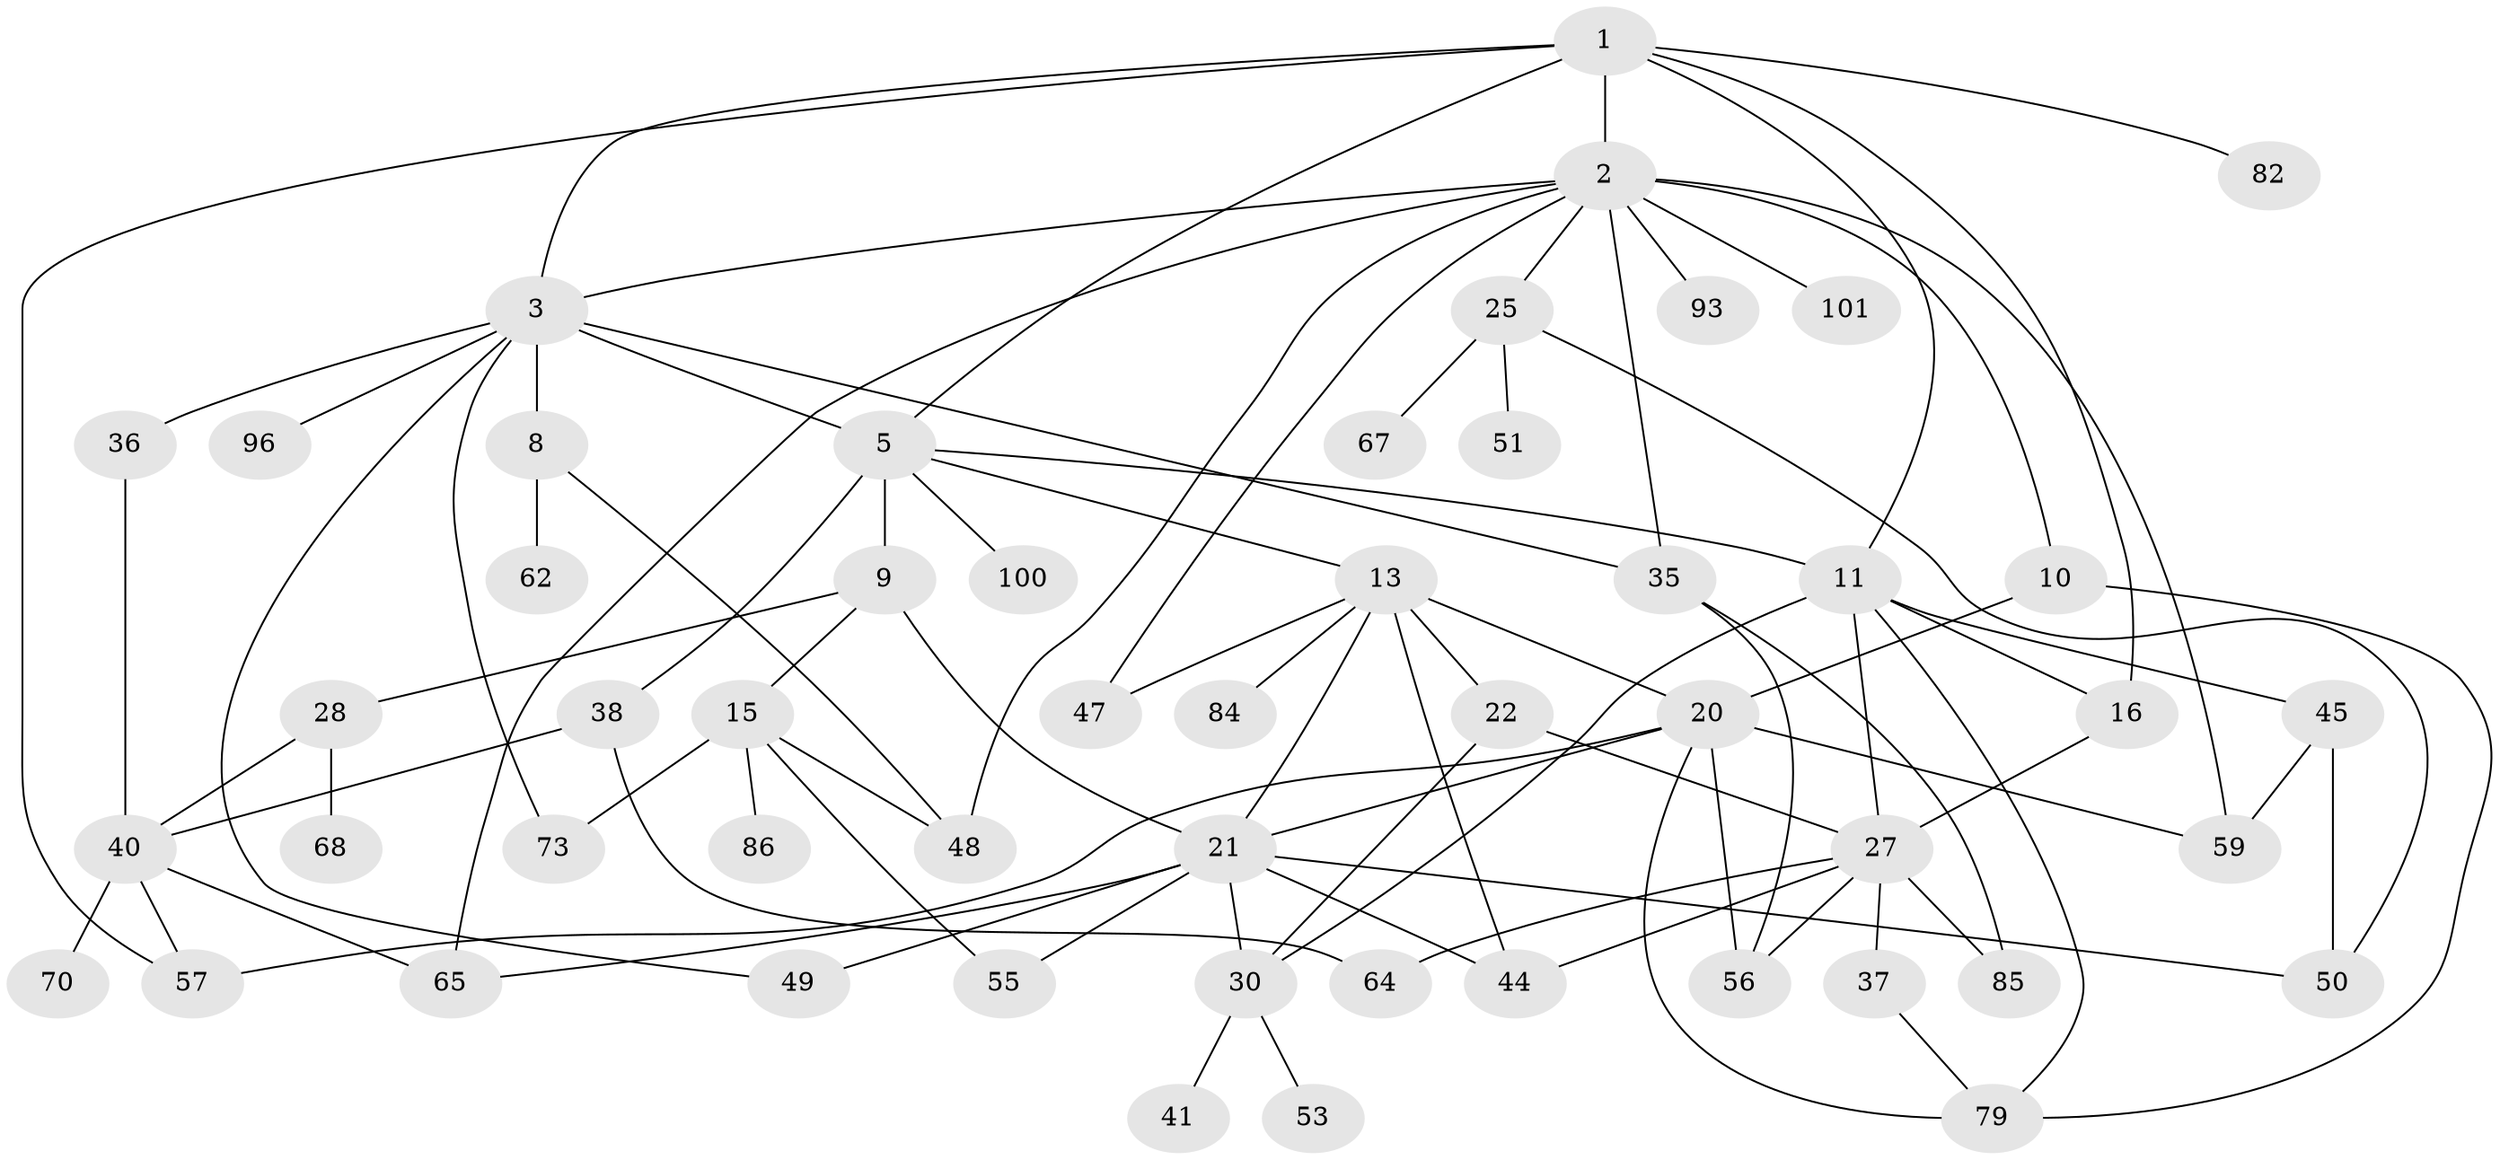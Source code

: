 // original degree distribution, {5: 0.057692307692307696, 7: 0.028846153846153848, 4: 0.1346153846153846, 6: 0.038461538461538464, 2: 0.28846153846153844, 3: 0.2403846153846154, 1: 0.21153846153846154}
// Generated by graph-tools (version 1.1) at 2025/17/03/04/25 18:17:02]
// undirected, 52 vertices, 88 edges
graph export_dot {
graph [start="1"]
  node [color=gray90,style=filled];
  1 [super="+29"];
  2 [super="+4+6"];
  3 [super="+66"];
  5 [super="+43+98+7"];
  8 [super="+87"];
  9 [super="+26"];
  10 [super="+12"];
  11 [super="+89+58+72"];
  13 [super="+17"];
  15 [super="+19"];
  16 [super="+18"];
  20 [super="+102+92+24"];
  21 [super="+23+80+32"];
  22;
  25 [super="+34+77"];
  27 [super="+81+90+63"];
  28;
  30 [super="+39"];
  35 [super="+69"];
  36;
  37;
  38;
  40 [super="+54+46"];
  41;
  44 [super="+103+74"];
  45 [super="+78"];
  47;
  48 [super="+52"];
  49;
  50;
  51;
  53;
  55;
  56;
  57 [super="+61+75"];
  59;
  62;
  64;
  65 [super="+83"];
  67 [super="+94"];
  68;
  70;
  73 [super="+91"];
  79 [super="+88+104"];
  82;
  84;
  85;
  86;
  93;
  96;
  100;
  101;
  1 -- 2 [weight=2];
  1 -- 5;
  1 -- 11 [weight=2];
  1 -- 16;
  1 -- 82;
  1 -- 3;
  1 -- 57;
  2 -- 3;
  2 -- 101;
  2 -- 47;
  2 -- 65;
  2 -- 25;
  2 -- 10;
  2 -- 59;
  2 -- 48;
  2 -- 35;
  2 -- 93;
  3 -- 8;
  3 -- 36;
  3 -- 96;
  3 -- 49;
  3 -- 73;
  3 -- 35;
  3 -- 5;
  5 -- 13;
  5 -- 38;
  5 -- 100;
  5 -- 9;
  5 -- 11;
  8 -- 62;
  8 -- 48;
  9 -- 15;
  9 -- 28;
  9 -- 21;
  10 -- 20 [weight=2];
  10 -- 79;
  11 -- 45;
  11 -- 79;
  11 -- 27;
  11 -- 16;
  11 -- 30;
  13 -- 47;
  13 -- 20 [weight=2];
  13 -- 84;
  13 -- 21;
  13 -- 22;
  13 -- 44;
  15 -- 48;
  15 -- 55;
  15 -- 73;
  15 -- 86;
  16 -- 27;
  20 -- 56;
  20 -- 21;
  20 -- 57;
  20 -- 59;
  20 -- 79;
  21 -- 44;
  21 -- 49;
  21 -- 50;
  21 -- 55;
  21 -- 30;
  21 -- 65;
  22 -- 27;
  22 -- 30;
  25 -- 67;
  25 -- 50;
  25 -- 51;
  27 -- 37;
  27 -- 56;
  27 -- 44;
  27 -- 64;
  27 -- 85;
  28 -- 40;
  28 -- 68;
  30 -- 53;
  30 -- 41;
  35 -- 56;
  35 -- 85;
  36 -- 40;
  37 -- 79;
  38 -- 64;
  38 -- 40;
  40 -- 65;
  40 -- 70;
  40 -- 57;
  45 -- 59;
  45 -- 50;
}
